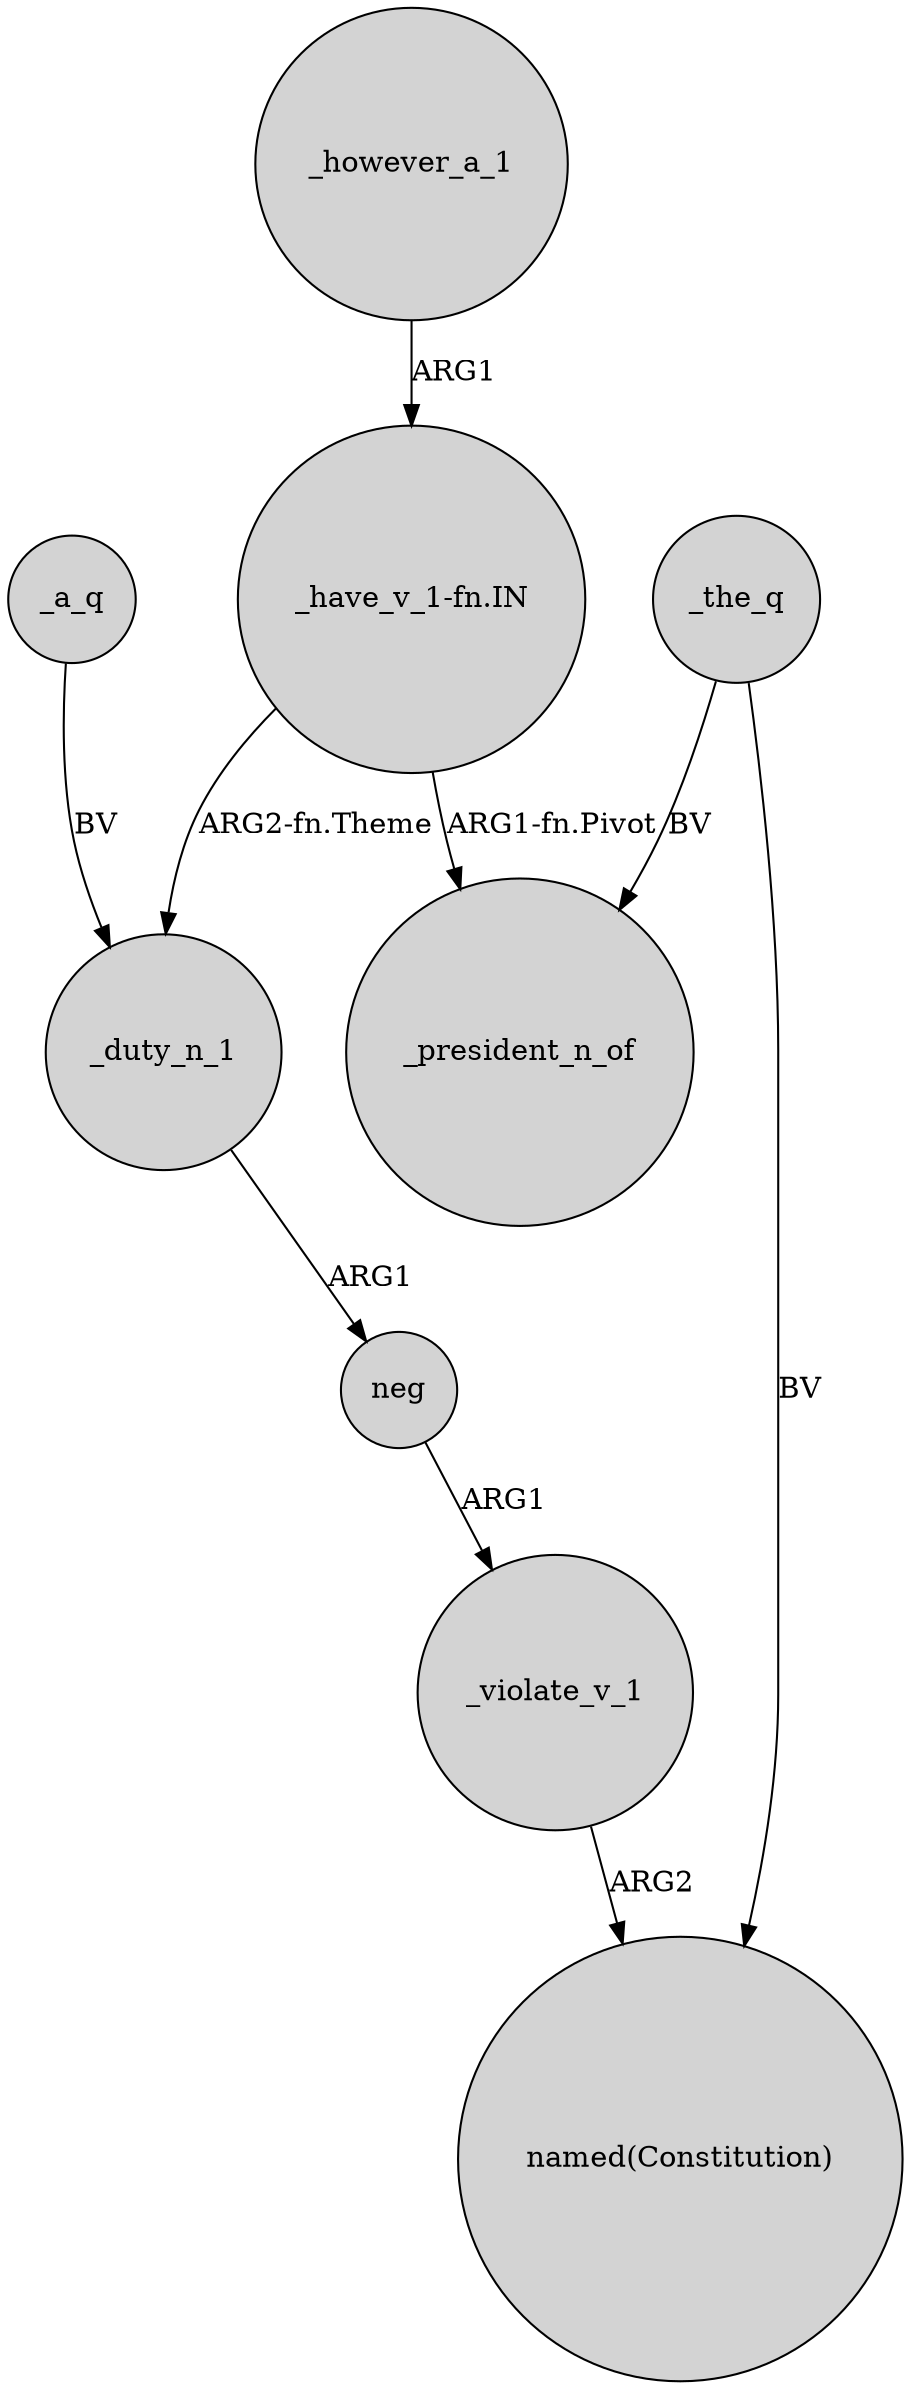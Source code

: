digraph {
	node [shape=circle style=filled]
	_a_q -> _duty_n_1 [label=BV]
	neg -> _violate_v_1 [label=ARG1]
	_violate_v_1 -> "named(Constitution)" [label=ARG2]
	_the_q -> "named(Constitution)" [label=BV]
	"_have_v_1-fn.IN" -> _president_n_of [label="ARG1-fn.Pivot"]
	_duty_n_1 -> neg [label=ARG1]
	_however_a_1 -> "_have_v_1-fn.IN" [label=ARG1]
	"_have_v_1-fn.IN" -> _duty_n_1 [label="ARG2-fn.Theme"]
	_the_q -> _president_n_of [label=BV]
}
